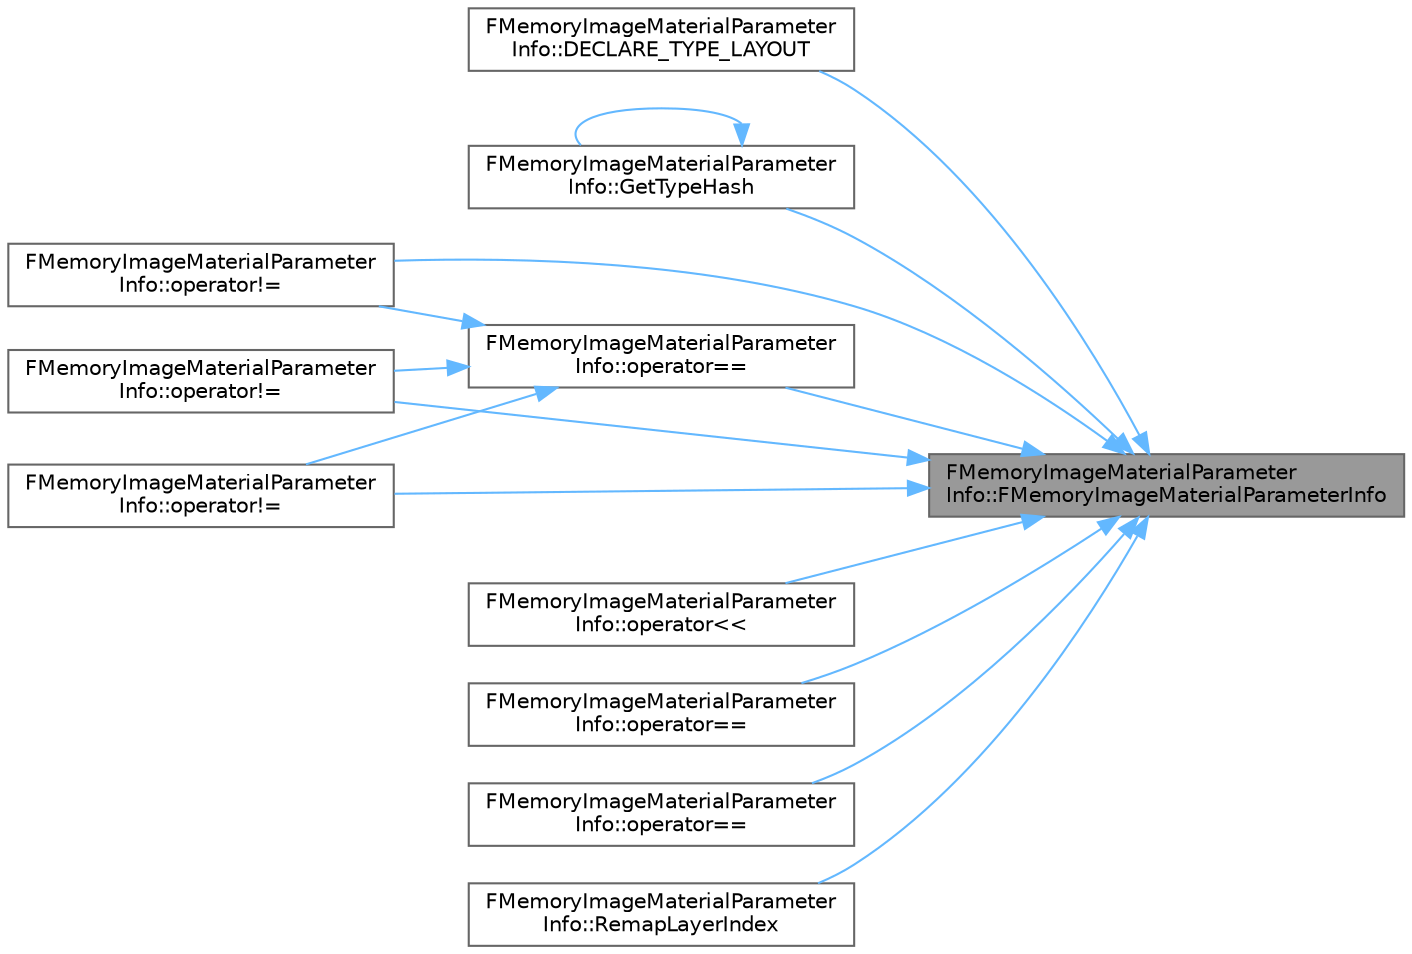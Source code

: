 digraph "FMemoryImageMaterialParameterInfo::FMemoryImageMaterialParameterInfo"
{
 // INTERACTIVE_SVG=YES
 // LATEX_PDF_SIZE
  bgcolor="transparent";
  edge [fontname=Helvetica,fontsize=10,labelfontname=Helvetica,labelfontsize=10];
  node [fontname=Helvetica,fontsize=10,shape=box,height=0.2,width=0.4];
  rankdir="RL";
  Node1 [id="Node000001",label="FMemoryImageMaterialParameter\lInfo::FMemoryImageMaterialParameterInfo",height=0.2,width=0.4,color="gray40", fillcolor="grey60", style="filled", fontcolor="black",tooltip=" "];
  Node1 -> Node2 [id="edge1_Node000001_Node000002",dir="back",color="steelblue1",style="solid",tooltip=" "];
  Node2 [id="Node000002",label="FMemoryImageMaterialParameter\lInfo::DECLARE_TYPE_LAYOUT",height=0.2,width=0.4,color="grey40", fillcolor="white", style="filled",URL="$db/d97/structFMemoryImageMaterialParameterInfo.html#af88a39c497ced92d3de09f1e60f46364",tooltip=" "];
  Node1 -> Node3 [id="edge2_Node000001_Node000003",dir="back",color="steelblue1",style="solid",tooltip=" "];
  Node3 [id="Node000003",label="FMemoryImageMaterialParameter\lInfo::GetTypeHash",height=0.2,width=0.4,color="grey40", fillcolor="white", style="filled",URL="$db/d97/structFMemoryImageMaterialParameterInfo.html#a9cd88ef744a4f7da14382f51864a7207",tooltip=" "];
  Node3 -> Node3 [id="edge3_Node000003_Node000003",dir="back",color="steelblue1",style="solid",tooltip=" "];
  Node1 -> Node4 [id="edge4_Node000001_Node000004",dir="back",color="steelblue1",style="solid",tooltip=" "];
  Node4 [id="Node000004",label="FMemoryImageMaterialParameter\lInfo::operator!=",height=0.2,width=0.4,color="grey40", fillcolor="white", style="filled",URL="$db/d97/structFMemoryImageMaterialParameterInfo.html#a88a91116448356c341b222d6c51672d6",tooltip=" "];
  Node1 -> Node5 [id="edge5_Node000001_Node000005",dir="back",color="steelblue1",style="solid",tooltip=" "];
  Node5 [id="Node000005",label="FMemoryImageMaterialParameter\lInfo::operator!=",height=0.2,width=0.4,color="grey40", fillcolor="white", style="filled",URL="$db/d97/structFMemoryImageMaterialParameterInfo.html#a4f1a0601509bdd2ff019c9d7e1aa2058",tooltip=" "];
  Node1 -> Node6 [id="edge6_Node000001_Node000006",dir="back",color="steelblue1",style="solid",tooltip=" "];
  Node6 [id="Node000006",label="FMemoryImageMaterialParameter\lInfo::operator!=",height=0.2,width=0.4,color="grey40", fillcolor="white", style="filled",URL="$db/d97/structFMemoryImageMaterialParameterInfo.html#ae811b062239e61cf603ef73e59540b57",tooltip=" "];
  Node1 -> Node7 [id="edge7_Node000001_Node000007",dir="back",color="steelblue1",style="solid",tooltip=" "];
  Node7 [id="Node000007",label="FMemoryImageMaterialParameter\lInfo::operator\<\<",height=0.2,width=0.4,color="grey40", fillcolor="white", style="filled",URL="$db/d97/structFMemoryImageMaterialParameterInfo.html#a8a0e8b24fb9c55c16ee1b9e2e0979494",tooltip=" "];
  Node1 -> Node8 [id="edge8_Node000001_Node000008",dir="back",color="steelblue1",style="solid",tooltip=" "];
  Node8 [id="Node000008",label="FMemoryImageMaterialParameter\lInfo::operator==",height=0.2,width=0.4,color="grey40", fillcolor="white", style="filled",URL="$db/d97/structFMemoryImageMaterialParameterInfo.html#ac2756735049bab85f59170b5e91544ff",tooltip=" "];
  Node1 -> Node9 [id="edge9_Node000001_Node000009",dir="back",color="steelblue1",style="solid",tooltip=" "];
  Node9 [id="Node000009",label="FMemoryImageMaterialParameter\lInfo::operator==",height=0.2,width=0.4,color="grey40", fillcolor="white", style="filled",URL="$db/d97/structFMemoryImageMaterialParameterInfo.html#af58268c5ee6fd660643c33c574e9b66f",tooltip=" "];
  Node1 -> Node10 [id="edge10_Node000001_Node000010",dir="back",color="steelblue1",style="solid",tooltip=" "];
  Node10 [id="Node000010",label="FMemoryImageMaterialParameter\lInfo::operator==",height=0.2,width=0.4,color="grey40", fillcolor="white", style="filled",URL="$db/d97/structFMemoryImageMaterialParameterInfo.html#ac3eac023f8dbbdfdbc0ecaeb3bcd3867",tooltip=" "];
  Node10 -> Node4 [id="edge11_Node000010_Node000004",dir="back",color="steelblue1",style="solid",tooltip=" "];
  Node10 -> Node5 [id="edge12_Node000010_Node000005",dir="back",color="steelblue1",style="solid",tooltip=" "];
  Node10 -> Node6 [id="edge13_Node000010_Node000006",dir="back",color="steelblue1",style="solid",tooltip=" "];
  Node1 -> Node11 [id="edge14_Node000001_Node000011",dir="back",color="steelblue1",style="solid",tooltip=" "];
  Node11 [id="Node000011",label="FMemoryImageMaterialParameter\lInfo::RemapLayerIndex",height=0.2,width=0.4,color="grey40", fillcolor="white", style="filled",URL="$db/d97/structFMemoryImageMaterialParameterInfo.html#ae80da1520f954ce6c2c348f018d4cc8e",tooltip=" "];
}
